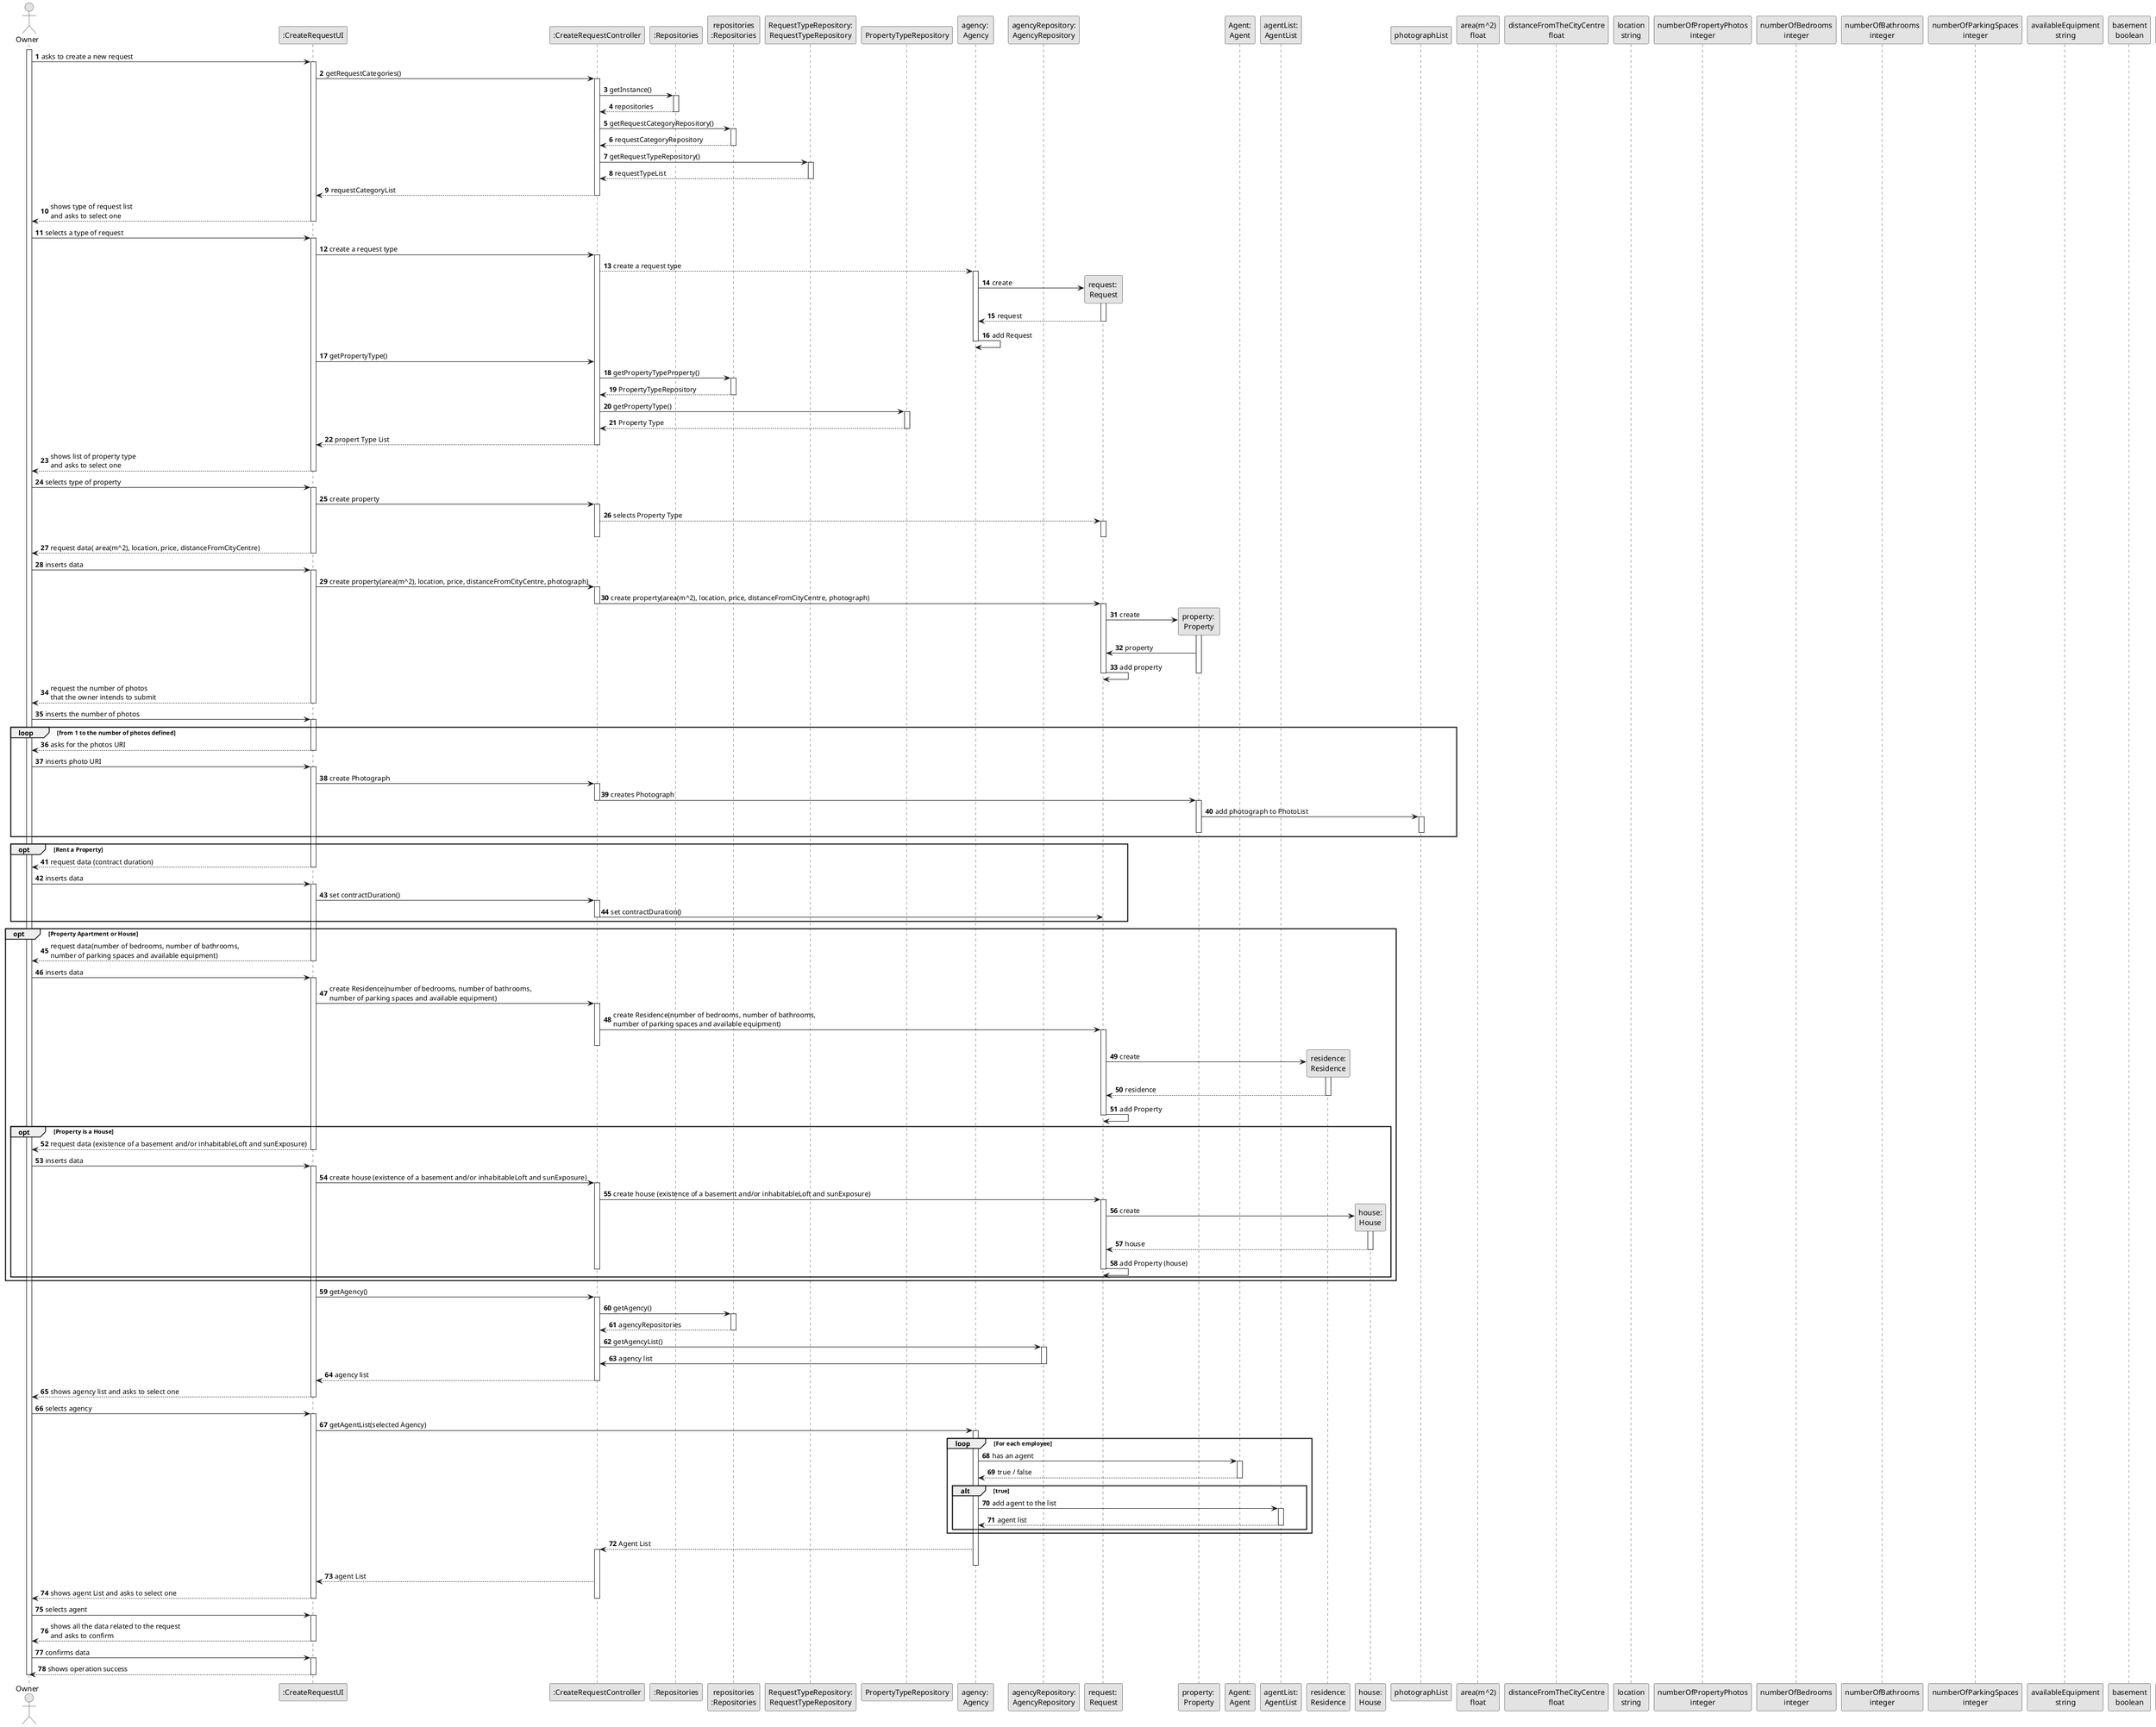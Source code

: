 @startuml
skinparam monochrome true
skinparam packageStyle rectangle
skinparam shadowing false

autonumber

'hide footbox
actor "Owner" as ADM
participant ":CreateRequestUI" as UI
participant ":CreateRequestController" as CTRL
participant ":Repositories" as Rep
participant "repositories\n:Repositories" as PLAT
participant "RequestTypeRepository:\nRequestTypeRepository" as TaskCategoryRepository
participant "PropertyTypeRepository" as ProType
participant "agency: \nAgency" as A
participant "agencyRepository:\nAgencyRepository" as ARep
participant "request: \nRequest" as Req
participant "property: \nProperty" as Prop
participant "Agent:\nAgent" as Agent
participant "agentList:\nAgentList" as AgList
participant "residence:\nResidence" as R
participant "house:\nHouse" as House
participant "photographList" as PhotoList
participant "area(m^2)\nfloat"
participant "distanceFromTheCityCentre\nfloat"
participant "location\nstring"
participant "numberOfPropertyPhotos\ninteger"
participant "numberOfBedrooms\ninteger"
participant "numberOfBathrooms\ninteger"
participant "numberOfParkingSpaces\ninteger"
participant "availableEquipment\nstring"
participant "basement\nboolean"
participant "inhabitableLoft\nboolean"
participant "sunExposure\nstring"
participant "price\nfloat"
participant "contractDuration\ninteger"

activate ADM

        ADM -> UI : asks to create a new request

        activate UI

            UI -> CTRL : getRequestCategories()
            activate CTRL

                CTRL -> Rep : getInstance()
                activate Rep

                    Rep --> CTRL: repositories
                deactivate Rep

                CTRL -> PLAT : getRequestCategoryRepository()
                activate PLAT

                    PLAT --> CTRL: requestCategoryRepository
                deactivate PLAT

                CTRL -> TaskCategoryRepository : getRequestTypeRepository()
                activate TaskCategoryRepository

                    TaskCategoryRepository --> CTRL : requestTypeList
                deactivate TaskCategoryRepository

                CTRL --> UI : requestCategoryList
            deactivate CTRL

            UI --> ADM : shows type of request list \nand asks to select one
        deactivate UI

    ADM -> UI : selects a type of request
    activate UI

    UI -> CTRL : create a request type
        activate CTRL

    CTRL --> A : create a request type
    activate A

    A -> Req** : create
    activate Req

    Req --> A : request
    deactivate Req

    A -> A : add Request

    deactivate A


    UI -> CTRL : getPropertyType()

    CTRL -> PLAT : getPropertyTypeProperty()
    activate PLAT

    PLAT --> CTRL : PropertyTypeRepository
    deactivate PLAT

    CTRL -> ProType :getPropertyType()
    activate ProType

    ProType --> CTRL : Property Type
    deactivate ProType

    CTRL --> UI : propert Type List
    deactivate CTRL

        UI --> ADM : shows list of property type \nand asks to select one
    deactivate A
    deactivate UI

    ADM -> UI : selects type of property
    activate UI

        UI -> CTRL : create property
        activate CTRL

        CTRL --> Req :selects Property Type
        activate Req

        deactivate Req
        deactivate CTRL

        UI --> ADM : request data( area(m^2), location, price, distanceFromCityCentre)
    deactivate UI

    ADM -> UI : inserts data
    activate UI

        UI -> CTRL : create property(area(m^2), location, price, distanceFromCityCentre, photograph)
        activate CTRL

        CTRL -> Req : create property(area(m^2), location, price, distanceFromCityCentre, photograph)
        deactivate CTRL
    activate Req

    Req -> Prop**: create
    activate Prop

    Prop -> Req:  property
    Req -> Req :add property
    deactivate Prop
    deactivate Req

    UI --> ADM :  request the number of photos \nthat the owner intends to submit
    deactivate UI

    ADM -> UI : inserts the number of photos

    activate UI
    loop from 1 to the number of photos defined
    UI --> ADM : asks for the photos URI

    deactivate UI

    ADM -> UI : inserts photo URI
    activate UI

    UI -> CTRL : create Photograph
    activate CTRL

            CTRL -> Prop: creates Photograph
            deactivate CTRL

    activate Prop


    Prop -> PhotoList :  add photograph to PhotoList
    activate PhotoList
    deactivate Prop
    deactivate PhotoList
    end

    opt Rent a Property
    UI-->ADM : request data (contract duration)
    deactivate UI
    ADM -> UI : inserts data
    activate UI
    UI-> CTRL : set contractDuration()
    activate CTRL

    CTRL -> Req : set contractDuration()
    deactivate CTRL
    end

    opt Property Apartment or House

        UI--> ADM : request data(number of bedrooms, number of bathrooms, \nnumber of parking spaces and available equipment)
     deactivate UI

     ADM -> UI : inserts data
     activate UI
     UI-> CTRL : create Residence(number of bedrooms, number of bathrooms, \nnumber of parking spaces and available equipment)
     activate CTRL

     CTRL -> Req : create Residence(number of bedrooms, number of bathrooms, \nnumber of parking spaces and available equipment)
     activate Req
    deactivate CTRL

    Req -> R** : create
    activate R

    R --> Req : residence
    deactivate R
    Req-> Req : add Property
     deactivate Req


    opt Property is a House
    UI --> ADM : request data (existence of a basement and/or inhabitableLoft and sunExposure)
    deactivate UI
    ADM-> UI : inserts data
    activate UI
    UI-> CTRL : create house (existence of a basement and/or inhabitableLoft and sunExposure)
    activate CTRL

    CTRL -> Req : create house (existence of a basement and/or inhabitableLoft and sunExposure)
    activate Req

    Req -> House** : create
    activate House

    House --> Req: house
    deactivate House
    Req -> Req :add Property (house)
    deactivate Req
    deactivate CTRL
    end

    end


    UI -> CTRL : getAgency()
    activate CTRL

    CTRL -> PLAT : getAgency()
    activate PLAT
    PLAT--> CTRL : agencyRepositories
    deactivate PLAT
    CTRL -> ARep : getAgencyList()
    activate ARep

    ARep -> CTRL : agency list
    deactivate ARep
    CTRL --> UI : agency list
 deactivate CTRL
 UI --> ADM : shows agency list and asks to select one

 deactivate UI

    ADM -> UI : selects agency
    activate UI

    UI -> A : getAgentList(selected Agency)
    activate A
    loop For each employee
    A-> Agent : has an agent
    activate Agent

    Agent --> A : true / false
    deactivate Agent
    alt true
    A-> AgList :add agent to the list
    activate AgList

    AgList --> A : agent list
    deactivate AgList
    end

    end
    A --> CTRL : Agent List
    activate CTRL
    deactivate A
    CTRL --> UI : agent List
    UI --> ADM : shows agent List and asks to select one
    deactivate CTRL
    deactivate UI
    ADM -> UI : selects agent
    activate UI

    UI --> ADM : shows all the data related to the request \nand asks to confirm
    deactivate UI
    ADM -> UI : confirms data
    activate UI

    UI --> ADM : shows operation success
    deactivate UI
    deactivate ADM
    @enduml